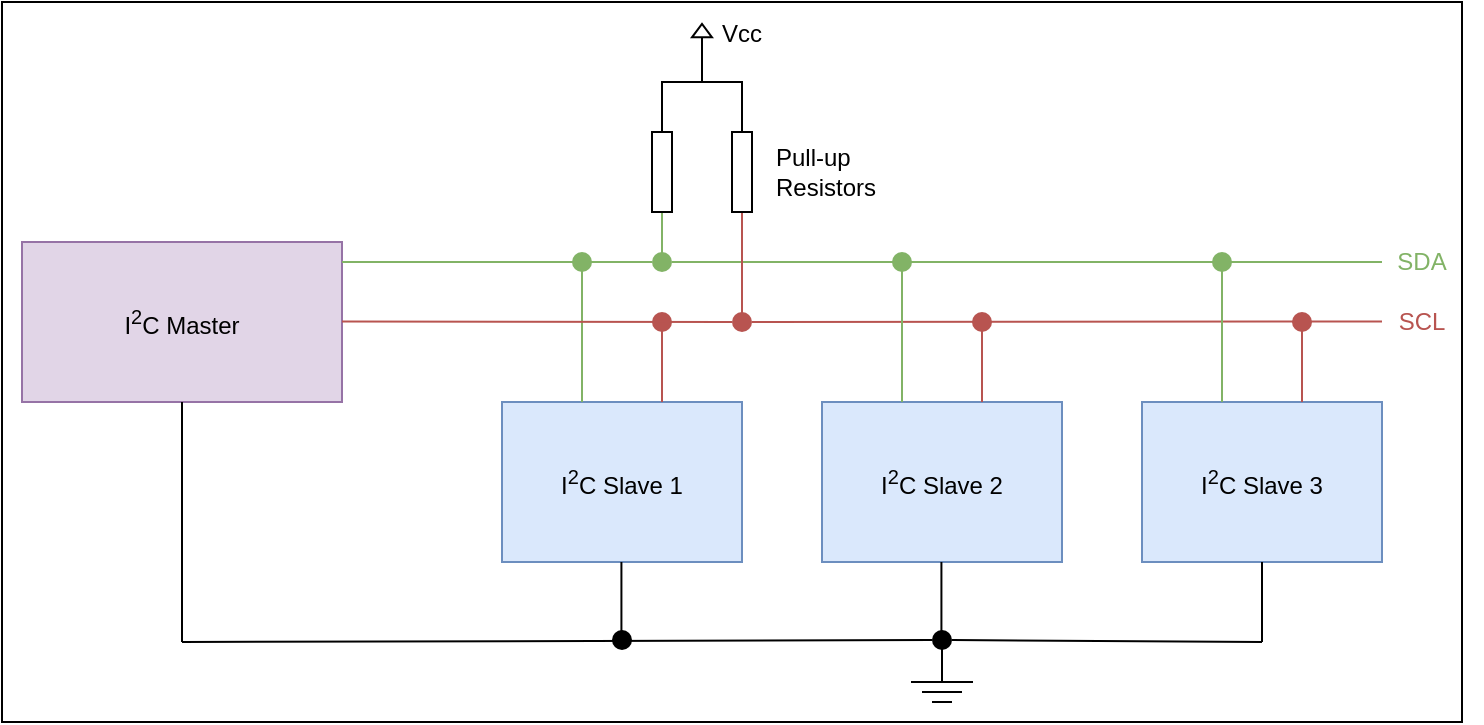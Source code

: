 <mxfile version="27.0.6">
  <diagram name="Page-1" id="i2V7j2YP9wdAL8I4Vffb">
    <mxGraphModel dx="1875" dy="687" grid="1" gridSize="10" guides="1" tooltips="1" connect="1" arrows="1" fold="1" page="1" pageScale="1" pageWidth="850" pageHeight="1100" math="0" shadow="0">
      <root>
        <mxCell id="0" />
        <mxCell id="1" parent="0" />
        <mxCell id="zqgnAZBkMfDK8BiEV5dY-49" value="" style="rounded=0;whiteSpace=wrap;html=1;" vertex="1" parent="1">
          <mxGeometry x="30" width="730" height="360" as="geometry" />
        </mxCell>
        <mxCell id="zqgnAZBkMfDK8BiEV5dY-1" value="I&lt;sup&gt;2&lt;/sup&gt;C Master" style="rounded=0;whiteSpace=wrap;html=1;fillColor=#e1d5e7;strokeColor=#9673a6;" vertex="1" parent="1">
          <mxGeometry x="40" y="120" width="160" height="80" as="geometry" />
        </mxCell>
        <mxCell id="zqgnAZBkMfDK8BiEV5dY-2" value="I&lt;sup&gt;2&lt;/sup&gt;C Slave 1" style="rounded=0;whiteSpace=wrap;html=1;fillColor=#dae8fc;strokeColor=#6c8ebf;" vertex="1" parent="1">
          <mxGeometry x="280" y="200" width="120" height="80" as="geometry" />
        </mxCell>
        <mxCell id="zqgnAZBkMfDK8BiEV5dY-4" value="I&lt;sup&gt;2&lt;/sup&gt;C Slave 2" style="rounded=0;whiteSpace=wrap;html=1;fillColor=#dae8fc;strokeColor=#6c8ebf;" vertex="1" parent="1">
          <mxGeometry x="440" y="200" width="120" height="80" as="geometry" />
        </mxCell>
        <mxCell id="zqgnAZBkMfDK8BiEV5dY-5" value="I&lt;sup&gt;2&lt;/sup&gt;C Slave 3" style="rounded=0;whiteSpace=wrap;html=1;fillColor=#dae8fc;strokeColor=#6c8ebf;" vertex="1" parent="1">
          <mxGeometry x="600" y="200" width="120" height="80" as="geometry" />
        </mxCell>
        <mxCell id="zqgnAZBkMfDK8BiEV5dY-6" value="" style="endArrow=none;html=1;rounded=0;" edge="1" parent="1" source="zqgnAZBkMfDK8BiEV5dY-27">
          <mxGeometry width="50" height="50" relative="1" as="geometry">
            <mxPoint x="120" y="320" as="sourcePoint" />
            <mxPoint x="660" y="320" as="targetPoint" />
          </mxGeometry>
        </mxCell>
        <mxCell id="zqgnAZBkMfDK8BiEV5dY-7" value="" style="endArrow=none;html=1;rounded=0;" edge="1" parent="1">
          <mxGeometry width="50" height="50" relative="1" as="geometry">
            <mxPoint x="120" y="320" as="sourcePoint" />
            <mxPoint x="120" y="200" as="targetPoint" />
          </mxGeometry>
        </mxCell>
        <mxCell id="zqgnAZBkMfDK8BiEV5dY-8" value="" style="endArrow=none;html=1;rounded=0;" edge="1" parent="1">
          <mxGeometry width="50" height="50" relative="1" as="geometry">
            <mxPoint x="660" y="320" as="sourcePoint" />
            <mxPoint x="660" y="280" as="targetPoint" />
          </mxGeometry>
        </mxCell>
        <mxCell id="zqgnAZBkMfDK8BiEV5dY-9" value="" style="endArrow=none;html=1;rounded=0;" edge="1" parent="1">
          <mxGeometry width="50" height="50" relative="1" as="geometry">
            <mxPoint x="499.71" y="320" as="sourcePoint" />
            <mxPoint x="499.71" y="280" as="targetPoint" />
          </mxGeometry>
        </mxCell>
        <mxCell id="zqgnAZBkMfDK8BiEV5dY-10" value="" style="endArrow=none;html=1;rounded=0;" edge="1" parent="1">
          <mxGeometry width="50" height="50" relative="1" as="geometry">
            <mxPoint x="339.71" y="320" as="sourcePoint" />
            <mxPoint x="339.71" y="280" as="targetPoint" />
          </mxGeometry>
        </mxCell>
        <mxCell id="zqgnAZBkMfDK8BiEV5dY-11" value="" style="endArrow=none;html=1;rounded=0;fillColor=#d5e8d4;strokeColor=#82b366;" edge="1" parent="1" source="zqgnAZBkMfDK8BiEV5dY-31">
          <mxGeometry width="50" height="50" relative="1" as="geometry">
            <mxPoint x="200" y="130" as="sourcePoint" />
            <mxPoint x="720" y="130" as="targetPoint" />
          </mxGeometry>
        </mxCell>
        <mxCell id="zqgnAZBkMfDK8BiEV5dY-12" value="" style="endArrow=none;html=1;rounded=0;fillColor=#f8cecc;strokeColor=#b85450;" edge="1" parent="1" source="zqgnAZBkMfDK8BiEV5dY-36">
          <mxGeometry width="50" height="50" relative="1" as="geometry">
            <mxPoint x="200" y="159.71" as="sourcePoint" />
            <mxPoint x="720" y="159.71" as="targetPoint" />
          </mxGeometry>
        </mxCell>
        <mxCell id="zqgnAZBkMfDK8BiEV5dY-13" value="" style="endArrow=none;html=1;rounded=0;fillColor=#f8cecc;strokeColor=#b85450;" edge="1" parent="1">
          <mxGeometry width="50" height="50" relative="1" as="geometry">
            <mxPoint x="360" y="200" as="sourcePoint" />
            <mxPoint x="360" y="160" as="targetPoint" />
          </mxGeometry>
        </mxCell>
        <mxCell id="zqgnAZBkMfDK8BiEV5dY-14" value="" style="endArrow=none;html=1;rounded=0;fillColor=#f8cecc;strokeColor=#b85450;" edge="1" parent="1">
          <mxGeometry width="50" height="50" relative="1" as="geometry">
            <mxPoint x="520" y="200" as="sourcePoint" />
            <mxPoint x="520" y="160" as="targetPoint" />
          </mxGeometry>
        </mxCell>
        <mxCell id="zqgnAZBkMfDK8BiEV5dY-15" value="" style="endArrow=none;html=1;rounded=0;fillColor=#f8cecc;strokeColor=#b85450;" edge="1" parent="1">
          <mxGeometry width="50" height="50" relative="1" as="geometry">
            <mxPoint x="520" y="200" as="sourcePoint" />
            <mxPoint x="520" y="160" as="targetPoint" />
          </mxGeometry>
        </mxCell>
        <mxCell id="zqgnAZBkMfDK8BiEV5dY-16" value="" style="endArrow=none;html=1;rounded=0;fillColor=#f8cecc;strokeColor=#b85450;" edge="1" parent="1">
          <mxGeometry width="50" height="50" relative="1" as="geometry">
            <mxPoint x="680" y="200" as="sourcePoint" />
            <mxPoint x="680" y="160" as="targetPoint" />
          </mxGeometry>
        </mxCell>
        <mxCell id="zqgnAZBkMfDK8BiEV5dY-17" value="" style="endArrow=none;html=1;rounded=0;fillColor=#d5e8d4;strokeColor=#82b366;" edge="1" parent="1">
          <mxGeometry width="50" height="50" relative="1" as="geometry">
            <mxPoint x="320" y="200" as="sourcePoint" />
            <mxPoint x="320" y="130" as="targetPoint" />
          </mxGeometry>
        </mxCell>
        <mxCell id="zqgnAZBkMfDK8BiEV5dY-18" value="" style="endArrow=none;html=1;rounded=0;fillColor=#d5e8d4;strokeColor=#82b366;" edge="1" parent="1">
          <mxGeometry width="50" height="50" relative="1" as="geometry">
            <mxPoint x="480" y="200" as="sourcePoint" />
            <mxPoint x="480" y="130" as="targetPoint" />
          </mxGeometry>
        </mxCell>
        <mxCell id="zqgnAZBkMfDK8BiEV5dY-19" value="" style="endArrow=none;html=1;rounded=0;fillColor=#d5e8d4;strokeColor=#82b366;" edge="1" parent="1">
          <mxGeometry width="50" height="50" relative="1" as="geometry">
            <mxPoint x="640" y="200" as="sourcePoint" />
            <mxPoint x="640" y="130" as="targetPoint" />
          </mxGeometry>
        </mxCell>
        <mxCell id="zqgnAZBkMfDK8BiEV5dY-22" value="" style="endArrow=none;html=1;rounded=0;entryX=0;entryY=0.5;entryDx=0;entryDy=0;fillColor=#d5e8d4;strokeColor=#82b366;" edge="1" parent="1" target="zqgnAZBkMfDK8BiEV5dY-20">
          <mxGeometry width="50" height="50" relative="1" as="geometry">
            <mxPoint x="360" y="130" as="sourcePoint" />
            <mxPoint x="280" y="50" as="targetPoint" />
          </mxGeometry>
        </mxCell>
        <mxCell id="zqgnAZBkMfDK8BiEV5dY-23" value="" style="endArrow=none;html=1;rounded=0;entryX=0;entryY=0.5;entryDx=0;entryDy=0;fillColor=#f8cecc;strokeColor=#b85450;" edge="1" parent="1" target="zqgnAZBkMfDK8BiEV5dY-21">
          <mxGeometry width="50" height="50" relative="1" as="geometry">
            <mxPoint x="400" y="160" as="sourcePoint" />
            <mxPoint x="400" y="110" as="targetPoint" />
          </mxGeometry>
        </mxCell>
        <mxCell id="zqgnAZBkMfDK8BiEV5dY-21" value="" style="rounded=0;whiteSpace=wrap;html=1;rotation=-90;" vertex="1" parent="1">
          <mxGeometry x="380" y="80" width="40" height="10" as="geometry" />
        </mxCell>
        <mxCell id="zqgnAZBkMfDK8BiEV5dY-20" value="" style="rounded=0;whiteSpace=wrap;html=1;rotation=-90;" vertex="1" parent="1">
          <mxGeometry x="340" y="80" width="40" height="10" as="geometry" />
        </mxCell>
        <mxCell id="zqgnAZBkMfDK8BiEV5dY-24" value="" style="endArrow=none;html=1;rounded=0;exitX=1;exitY=0.5;exitDx=0;exitDy=0;entryX=1;entryY=0.5;entryDx=0;entryDy=0;" edge="1" parent="1" source="zqgnAZBkMfDK8BiEV5dY-20" target="zqgnAZBkMfDK8BiEV5dY-21">
          <mxGeometry width="50" height="50" relative="1" as="geometry">
            <mxPoint x="360" y="60" as="sourcePoint" />
            <mxPoint x="410" y="40" as="targetPoint" />
            <Array as="points">
              <mxPoint x="360" y="40" />
              <mxPoint x="400" y="40" />
            </Array>
          </mxGeometry>
        </mxCell>
        <mxCell id="zqgnAZBkMfDK8BiEV5dY-25" value="" style="endArrow=none;html=1;rounded=0;" edge="1" parent="1">
          <mxGeometry width="50" height="50" relative="1" as="geometry">
            <mxPoint x="380" y="40" as="sourcePoint" />
            <mxPoint x="380" y="20" as="targetPoint" />
          </mxGeometry>
        </mxCell>
        <mxCell id="zqgnAZBkMfDK8BiEV5dY-26" value="" style="ellipse;whiteSpace=wrap;html=1;aspect=fixed;fillColor=#000000;strokeColor=none;" vertex="1" parent="1">
          <mxGeometry x="335" y="314" width="10" height="10" as="geometry" />
        </mxCell>
        <mxCell id="zqgnAZBkMfDK8BiEV5dY-28" value="" style="endArrow=none;html=1;rounded=0;" edge="1" parent="1" target="zqgnAZBkMfDK8BiEV5dY-27">
          <mxGeometry width="50" height="50" relative="1" as="geometry">
            <mxPoint x="120" y="320" as="sourcePoint" />
            <mxPoint x="660" y="320" as="targetPoint" />
          </mxGeometry>
        </mxCell>
        <mxCell id="zqgnAZBkMfDK8BiEV5dY-27" value="" style="ellipse;whiteSpace=wrap;html=1;aspect=fixed;fillColor=#000000;strokeColor=none;" vertex="1" parent="1">
          <mxGeometry x="495" y="314" width="10" height="10" as="geometry" />
        </mxCell>
        <mxCell id="zqgnAZBkMfDK8BiEV5dY-30" value="" style="ellipse;whiteSpace=wrap;html=1;aspect=fixed;fillColor=#82B366;strokeColor=none;" vertex="1" parent="1">
          <mxGeometry x="315" y="125" width="10" height="10" as="geometry" />
        </mxCell>
        <mxCell id="zqgnAZBkMfDK8BiEV5dY-32" value="" style="endArrow=none;html=1;rounded=0;fillColor=#d5e8d4;strokeColor=#82b366;" edge="1" parent="1" target="zqgnAZBkMfDK8BiEV5dY-31">
          <mxGeometry width="50" height="50" relative="1" as="geometry">
            <mxPoint x="200" y="130" as="sourcePoint" />
            <mxPoint x="720" y="130" as="targetPoint" />
          </mxGeometry>
        </mxCell>
        <mxCell id="zqgnAZBkMfDK8BiEV5dY-31" value="" style="ellipse;whiteSpace=wrap;html=1;aspect=fixed;fillColor=#82B366;strokeColor=none;" vertex="1" parent="1">
          <mxGeometry x="355" y="125" width="10" height="10" as="geometry" />
        </mxCell>
        <mxCell id="zqgnAZBkMfDK8BiEV5dY-33" value="" style="ellipse;whiteSpace=wrap;html=1;aspect=fixed;fillColor=#82B366;strokeColor=none;" vertex="1" parent="1">
          <mxGeometry x="475" y="125" width="10" height="10" as="geometry" />
        </mxCell>
        <mxCell id="zqgnAZBkMfDK8BiEV5dY-34" value="" style="ellipse;whiteSpace=wrap;html=1;aspect=fixed;fillColor=#82B366;strokeColor=none;" vertex="1" parent="1">
          <mxGeometry x="635" y="125" width="10" height="10" as="geometry" />
        </mxCell>
        <mxCell id="zqgnAZBkMfDK8BiEV5dY-35" value="" style="ellipse;whiteSpace=wrap;html=1;aspect=fixed;fillColor=#B85450;strokeColor=none;" vertex="1" parent="1">
          <mxGeometry x="355" y="155" width="10" height="10" as="geometry" />
        </mxCell>
        <mxCell id="zqgnAZBkMfDK8BiEV5dY-37" value="" style="endArrow=none;html=1;rounded=0;fillColor=#f8cecc;strokeColor=#b85450;" edge="1" parent="1" target="zqgnAZBkMfDK8BiEV5dY-36">
          <mxGeometry width="50" height="50" relative="1" as="geometry">
            <mxPoint x="200" y="159.71" as="sourcePoint" />
            <mxPoint x="720" y="159.71" as="targetPoint" />
          </mxGeometry>
        </mxCell>
        <mxCell id="zqgnAZBkMfDK8BiEV5dY-36" value="" style="ellipse;whiteSpace=wrap;html=1;aspect=fixed;fillColor=#B85450;strokeColor=none;" vertex="1" parent="1">
          <mxGeometry x="395" y="155" width="10" height="10" as="geometry" />
        </mxCell>
        <mxCell id="zqgnAZBkMfDK8BiEV5dY-38" value="" style="ellipse;whiteSpace=wrap;html=1;aspect=fixed;fillColor=#B85450;strokeColor=none;" vertex="1" parent="1">
          <mxGeometry x="515" y="155" width="10" height="10" as="geometry" />
        </mxCell>
        <mxCell id="zqgnAZBkMfDK8BiEV5dY-39" value="" style="ellipse;whiteSpace=wrap;html=1;aspect=fixed;fillColor=#B85450;strokeColor=none;" vertex="1" parent="1">
          <mxGeometry x="675" y="155" width="10" height="10" as="geometry" />
        </mxCell>
        <mxCell id="zqgnAZBkMfDK8BiEV5dY-40" value="&lt;font style=&quot;color: rgb(130, 179, 102);&quot;&gt;SDA&lt;/font&gt;" style="text;html=1;align=center;verticalAlign=middle;whiteSpace=wrap;rounded=0;fontFamily=Helvetica;fontSize=12;fontColor=default;" vertex="1" parent="1">
          <mxGeometry x="710" y="115" width="60" height="30" as="geometry" />
        </mxCell>
        <mxCell id="zqgnAZBkMfDK8BiEV5dY-41" value="&lt;font style=&quot;color: rgb(184, 84, 80);&quot;&gt;SCL&lt;/font&gt;" style="text;html=1;align=center;verticalAlign=middle;whiteSpace=wrap;rounded=0;fontFamily=Helvetica;fontSize=12;fontColor=default;" vertex="1" parent="1">
          <mxGeometry x="710" y="145" width="60" height="30" as="geometry" />
        </mxCell>
        <mxCell id="zqgnAZBkMfDK8BiEV5dY-42" value="" style="endArrow=none;html=1;rounded=0;" edge="1" parent="1">
          <mxGeometry width="50" height="50" relative="1" as="geometry">
            <mxPoint x="500" y="340" as="sourcePoint" />
            <mxPoint x="500" y="320" as="targetPoint" />
          </mxGeometry>
        </mxCell>
        <mxCell id="zqgnAZBkMfDK8BiEV5dY-43" value="" style="endArrow=none;html=1;rounded=0;" edge="1" parent="1">
          <mxGeometry width="50" height="50" relative="1" as="geometry">
            <mxPoint x="484.5" y="340" as="sourcePoint" />
            <mxPoint x="515.5" y="340" as="targetPoint" />
          </mxGeometry>
        </mxCell>
        <mxCell id="zqgnAZBkMfDK8BiEV5dY-44" value="" style="endArrow=none;html=1;rounded=0;" edge="1" parent="1">
          <mxGeometry width="50" height="50" relative="1" as="geometry">
            <mxPoint x="490" y="345" as="sourcePoint" />
            <mxPoint x="510" y="345" as="targetPoint" />
          </mxGeometry>
        </mxCell>
        <mxCell id="zqgnAZBkMfDK8BiEV5dY-45" value="" style="endArrow=none;html=1;rounded=0;" edge="1" parent="1">
          <mxGeometry width="50" height="50" relative="1" as="geometry">
            <mxPoint x="495" y="350" as="sourcePoint" />
            <mxPoint x="505" y="350" as="targetPoint" />
          </mxGeometry>
        </mxCell>
        <mxCell id="zqgnAZBkMfDK8BiEV5dY-46" value="" style="pointerEvents=1;verticalLabelPosition=bottom;shadow=0;dashed=0;align=center;html=1;verticalAlign=top;shape=mxgraph.electrical.signal_sources.signal_ground;rotation=-180;" vertex="1" parent="1">
          <mxGeometry x="375" y="11" width="10" height="10" as="geometry" />
        </mxCell>
        <mxCell id="zqgnAZBkMfDK8BiEV5dY-47" value="Vcc" style="text;html=1;align=center;verticalAlign=middle;whiteSpace=wrap;rounded=0;" vertex="1" parent="1">
          <mxGeometry x="370" y="1" width="60" height="30" as="geometry" />
        </mxCell>
        <mxCell id="zqgnAZBkMfDK8BiEV5dY-48" value="Pull-up&lt;div&gt;Resistors&lt;/div&gt;" style="text;html=1;align=left;verticalAlign=middle;whiteSpace=wrap;rounded=0;" vertex="1" parent="1">
          <mxGeometry x="415" y="70" width="60" height="30" as="geometry" />
        </mxCell>
      </root>
    </mxGraphModel>
  </diagram>
</mxfile>
